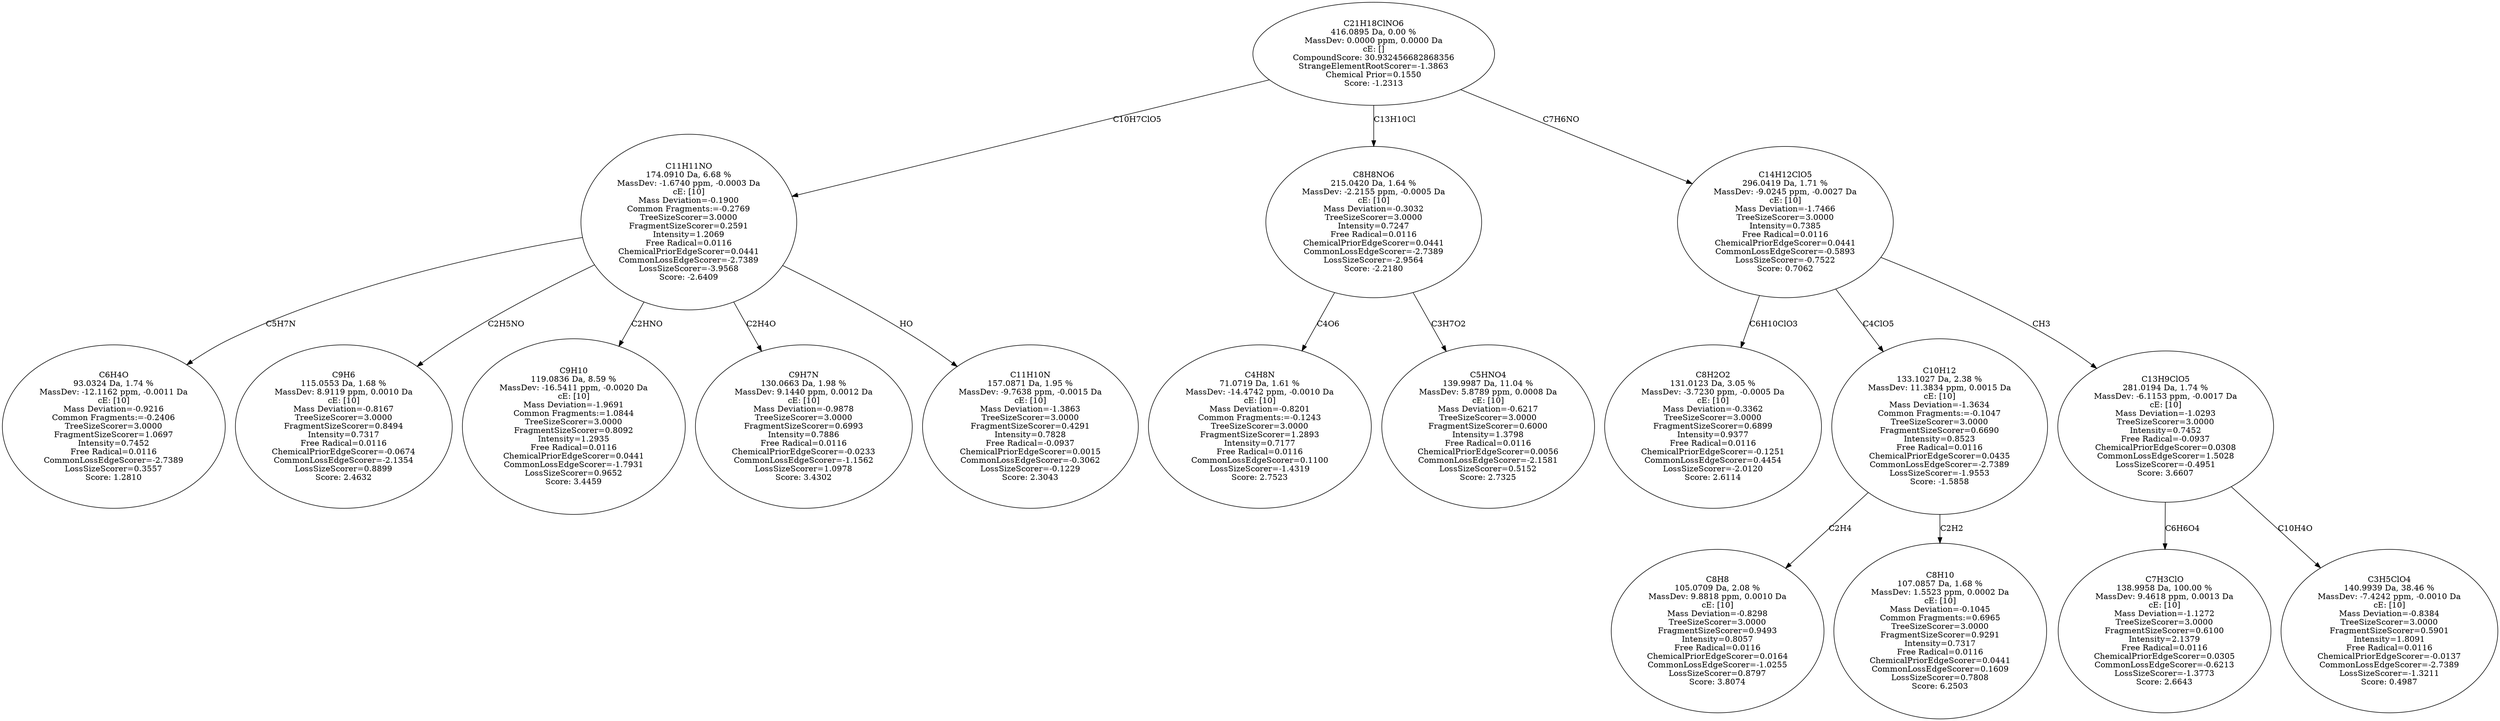 strict digraph {
v1 [label="C6H4O\n93.0324 Da, 1.74 %\nMassDev: -12.1162 ppm, -0.0011 Da\ncE: [10]\nMass Deviation=-0.9216\nCommon Fragments:=-0.2406\nTreeSizeScorer=3.0000\nFragmentSizeScorer=1.0697\nIntensity=0.7452\nFree Radical=0.0116\nCommonLossEdgeScorer=-2.7389\nLossSizeScorer=0.3557\nScore: 1.2810"];
v2 [label="C9H6\n115.0553 Da, 1.68 %\nMassDev: 8.9119 ppm, 0.0010 Da\ncE: [10]\nMass Deviation=-0.8167\nTreeSizeScorer=3.0000\nFragmentSizeScorer=0.8494\nIntensity=0.7317\nFree Radical=0.0116\nChemicalPriorEdgeScorer=-0.0674\nCommonLossEdgeScorer=-2.1354\nLossSizeScorer=0.8899\nScore: 2.4632"];
v3 [label="C9H10\n119.0836 Da, 8.59 %\nMassDev: -16.5411 ppm, -0.0020 Da\ncE: [10]\nMass Deviation=-1.9691\nCommon Fragments:=1.0844\nTreeSizeScorer=3.0000\nFragmentSizeScorer=0.8092\nIntensity=1.2935\nFree Radical=0.0116\nChemicalPriorEdgeScorer=0.0441\nCommonLossEdgeScorer=-1.7931\nLossSizeScorer=0.9652\nScore: 3.4459"];
v4 [label="C9H7N\n130.0663 Da, 1.98 %\nMassDev: 9.1440 ppm, 0.0012 Da\ncE: [10]\nMass Deviation=-0.9878\nTreeSizeScorer=3.0000\nFragmentSizeScorer=0.6993\nIntensity=0.7886\nFree Radical=0.0116\nChemicalPriorEdgeScorer=-0.0233\nCommonLossEdgeScorer=-1.1562\nLossSizeScorer=1.0978\nScore: 3.4302"];
v5 [label="C11H10N\n157.0871 Da, 1.95 %\nMassDev: -9.7638 ppm, -0.0015 Da\ncE: [10]\nMass Deviation=-1.3863\nTreeSizeScorer=3.0000\nFragmentSizeScorer=0.4291\nIntensity=0.7828\nFree Radical=-0.0937\nChemicalPriorEdgeScorer=0.0015\nCommonLossEdgeScorer=-0.3062\nLossSizeScorer=-0.1229\nScore: 2.3043"];
v6 [label="C11H11NO\n174.0910 Da, 6.68 %\nMassDev: -1.6740 ppm, -0.0003 Da\ncE: [10]\nMass Deviation=-0.1900\nCommon Fragments:=-0.2769\nTreeSizeScorer=3.0000\nFragmentSizeScorer=0.2591\nIntensity=1.2069\nFree Radical=0.0116\nChemicalPriorEdgeScorer=0.0441\nCommonLossEdgeScorer=-2.7389\nLossSizeScorer=-3.9568\nScore: -2.6409"];
v7 [label="C4H8N\n71.0719 Da, 1.61 %\nMassDev: -14.4742 ppm, -0.0010 Da\ncE: [10]\nMass Deviation=-0.8201\nCommon Fragments:=-0.1243\nTreeSizeScorer=3.0000\nFragmentSizeScorer=1.2893\nIntensity=0.7177\nFree Radical=0.0116\nCommonLossEdgeScorer=0.1100\nLossSizeScorer=-1.4319\nScore: 2.7523"];
v8 [label="C5HNO4\n139.9987 Da, 11.04 %\nMassDev: 5.8789 ppm, 0.0008 Da\ncE: [10]\nMass Deviation=-0.6217\nTreeSizeScorer=3.0000\nFragmentSizeScorer=0.6000\nIntensity=1.3798\nFree Radical=0.0116\nChemicalPriorEdgeScorer=0.0056\nCommonLossEdgeScorer=-2.1581\nLossSizeScorer=0.5152\nScore: 2.7325"];
v9 [label="C8H8NO6\n215.0420 Da, 1.64 %\nMassDev: -2.2155 ppm, -0.0005 Da\ncE: [10]\nMass Deviation=-0.3032\nTreeSizeScorer=3.0000\nIntensity=0.7247\nFree Radical=0.0116\nChemicalPriorEdgeScorer=0.0441\nCommonLossEdgeScorer=-2.7389\nLossSizeScorer=-2.9564\nScore: -2.2180"];
v10 [label="C8H2O2\n131.0123 Da, 3.05 %\nMassDev: -3.7230 ppm, -0.0005 Da\ncE: [10]\nMass Deviation=-0.3362\nTreeSizeScorer=3.0000\nFragmentSizeScorer=0.6899\nIntensity=0.9377\nFree Radical=0.0116\nChemicalPriorEdgeScorer=-0.1251\nCommonLossEdgeScorer=0.4454\nLossSizeScorer=-2.0120\nScore: 2.6114"];
v11 [label="C8H8\n105.0709 Da, 2.08 %\nMassDev: 9.8818 ppm, 0.0010 Da\ncE: [10]\nMass Deviation=-0.8298\nTreeSizeScorer=3.0000\nFragmentSizeScorer=0.9493\nIntensity=0.8057\nFree Radical=0.0116\nChemicalPriorEdgeScorer=0.0164\nCommonLossEdgeScorer=-1.0255\nLossSizeScorer=0.8797\nScore: 3.8074"];
v12 [label="C8H10\n107.0857 Da, 1.68 %\nMassDev: 1.5523 ppm, 0.0002 Da\ncE: [10]\nMass Deviation=-0.1045\nCommon Fragments:=0.6965\nTreeSizeScorer=3.0000\nFragmentSizeScorer=0.9291\nIntensity=0.7317\nFree Radical=0.0116\nChemicalPriorEdgeScorer=0.0441\nCommonLossEdgeScorer=0.1609\nLossSizeScorer=0.7808\nScore: 6.2503"];
v13 [label="C10H12\n133.1027 Da, 2.38 %\nMassDev: 11.3834 ppm, 0.0015 Da\ncE: [10]\nMass Deviation=-1.3634\nCommon Fragments:=-0.1047\nTreeSizeScorer=3.0000\nFragmentSizeScorer=0.6690\nIntensity=0.8523\nFree Radical=0.0116\nChemicalPriorEdgeScorer=0.0435\nCommonLossEdgeScorer=-2.7389\nLossSizeScorer=-1.9553\nScore: -1.5858"];
v14 [label="C7H3ClO\n138.9958 Da, 100.00 %\nMassDev: 9.4618 ppm, 0.0013 Da\ncE: [10]\nMass Deviation=-1.1272\nTreeSizeScorer=3.0000\nFragmentSizeScorer=0.6100\nIntensity=2.1379\nFree Radical=0.0116\nChemicalPriorEdgeScorer=0.0305\nCommonLossEdgeScorer=-0.6213\nLossSizeScorer=-1.3773\nScore: 2.6643"];
v15 [label="C3H5ClO4\n140.9939 Da, 38.46 %\nMassDev: -7.4242 ppm, -0.0010 Da\ncE: [10]\nMass Deviation=-0.8384\nTreeSizeScorer=3.0000\nFragmentSizeScorer=0.5901\nIntensity=1.8091\nFree Radical=0.0116\nChemicalPriorEdgeScorer=-0.0137\nCommonLossEdgeScorer=-2.7389\nLossSizeScorer=-1.3211\nScore: 0.4987"];
v16 [label="C13H9ClO5\n281.0194 Da, 1.74 %\nMassDev: -6.1153 ppm, -0.0017 Da\ncE: [10]\nMass Deviation=-1.0293\nTreeSizeScorer=3.0000\nIntensity=0.7452\nFree Radical=-0.0937\nChemicalPriorEdgeScorer=0.0308\nCommonLossEdgeScorer=1.5028\nLossSizeScorer=-0.4951\nScore: 3.6607"];
v17 [label="C14H12ClO5\n296.0419 Da, 1.71 %\nMassDev: -9.0245 ppm, -0.0027 Da\ncE: [10]\nMass Deviation=-1.7466\nTreeSizeScorer=3.0000\nIntensity=0.7385\nFree Radical=0.0116\nChemicalPriorEdgeScorer=0.0441\nCommonLossEdgeScorer=-0.5893\nLossSizeScorer=-0.7522\nScore: 0.7062"];
v18 [label="C21H18ClNO6\n416.0895 Da, 0.00 %\nMassDev: 0.0000 ppm, 0.0000 Da\ncE: []\nCompoundScore: 30.932456682868356\nStrangeElementRootScorer=-1.3863\nChemical Prior=0.1550\nScore: -1.2313"];
v6 -> v1 [label="C5H7N"];
v6 -> v2 [label="C2H5NO"];
v6 -> v3 [label="C2HNO"];
v6 -> v4 [label="C2H4O"];
v6 -> v5 [label="HO"];
v18 -> v6 [label="C10H7ClO5"];
v9 -> v7 [label="C4O6"];
v9 -> v8 [label="C3H7O2"];
v18 -> v9 [label="C13H10Cl"];
v17 -> v10 [label="C6H10ClO3"];
v13 -> v11 [label="C2H4"];
v13 -> v12 [label="C2H2"];
v17 -> v13 [label="C4ClO5"];
v16 -> v14 [label="C6H6O4"];
v16 -> v15 [label="C10H4O"];
v17 -> v16 [label="CH3"];
v18 -> v17 [label="C7H6NO"];
}